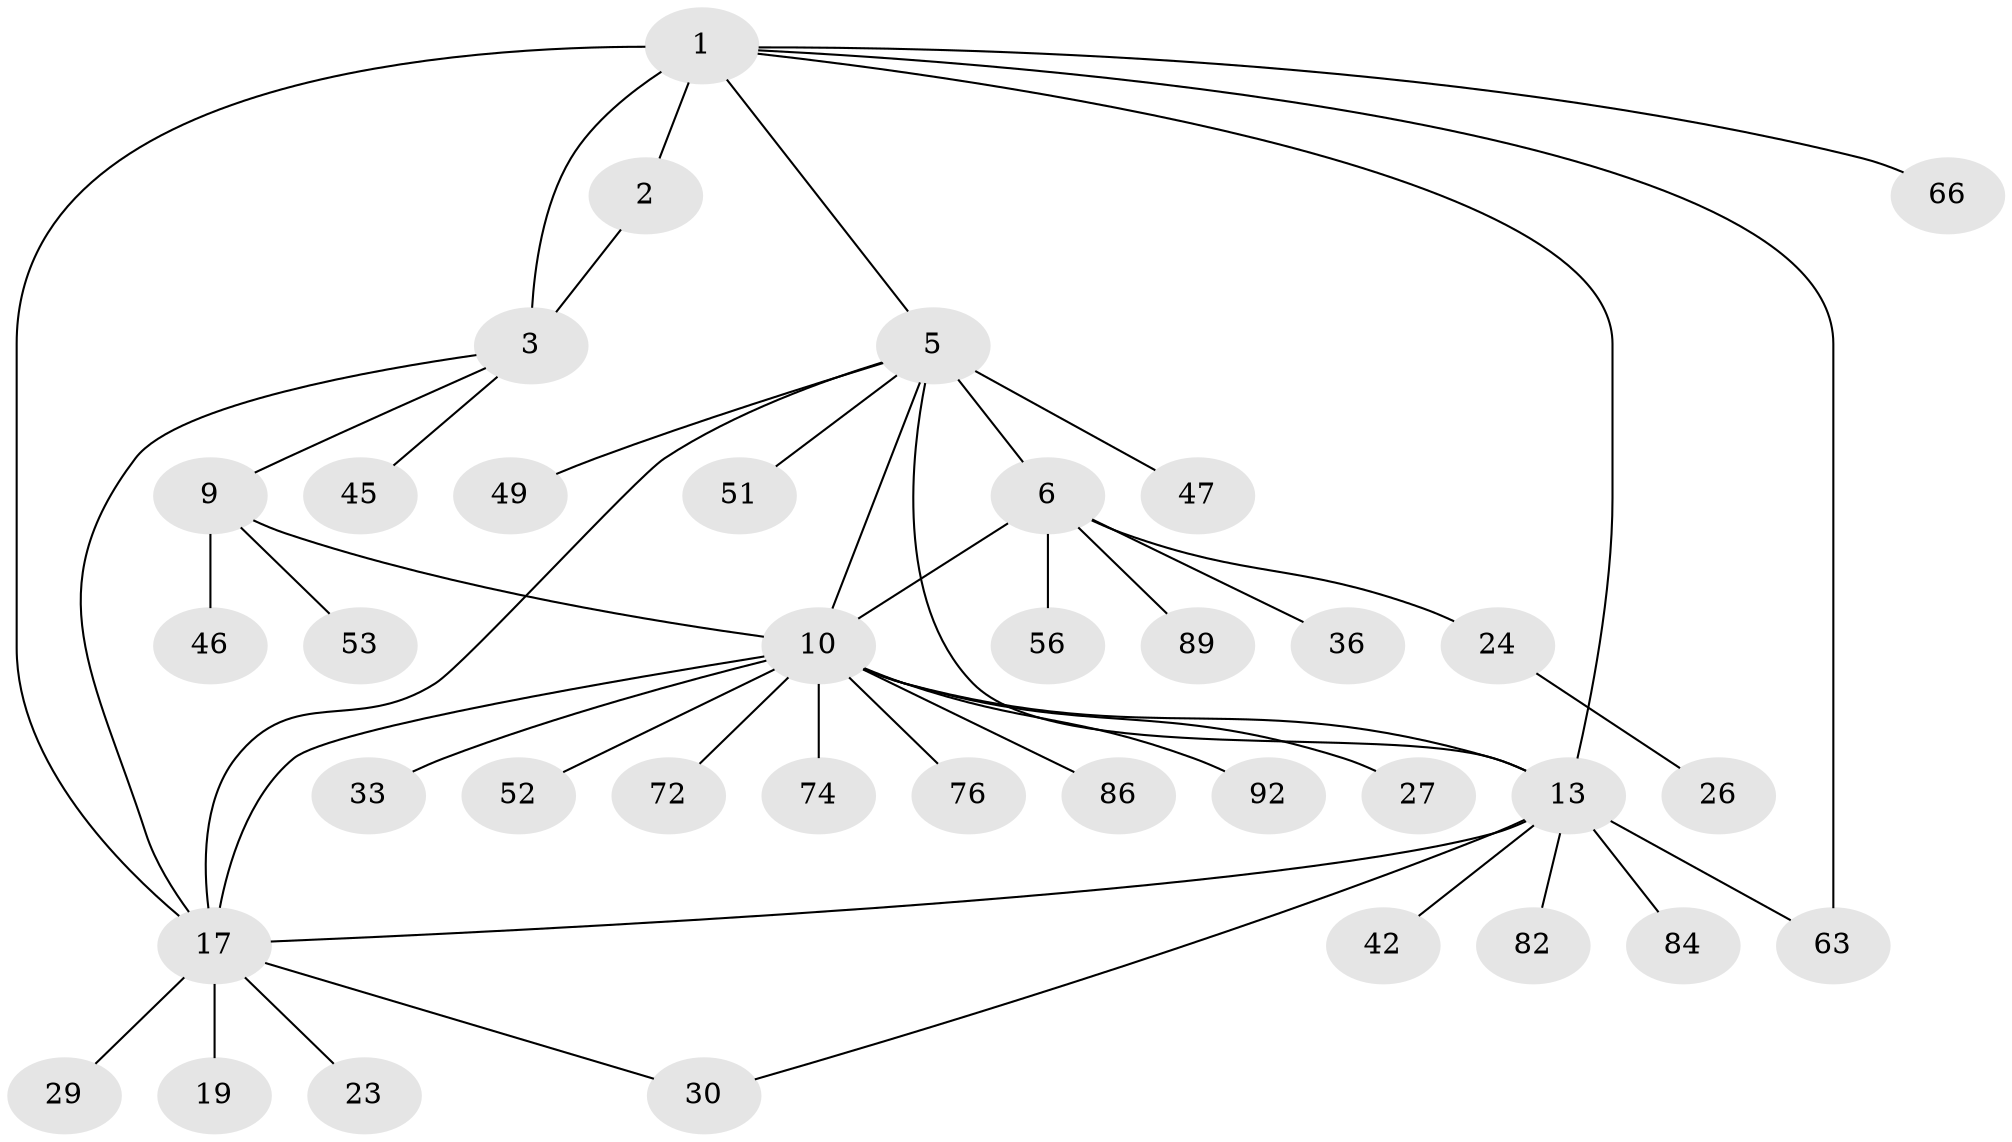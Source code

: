 // original degree distribution, {10: 0.02127659574468085, 3: 0.0425531914893617, 5: 0.031914893617021274, 4: 0.02127659574468085, 6: 0.06382978723404255, 9: 0.031914893617021274, 8: 0.010638297872340425, 7: 0.010638297872340425, 12: 0.010638297872340425, 2: 0.19148936170212766, 1: 0.5638297872340425}
// Generated by graph-tools (version 1.1) at 2025/19/03/04/25 18:19:28]
// undirected, 37 vertices, 47 edges
graph export_dot {
graph [start="1"]
  node [color=gray90,style=filled];
  1 [super="+50+40"];
  2;
  3 [super="+22+4"];
  5 [super="+78+7+54"];
  6 [super="+32"];
  9;
  10 [super="+35+11+12"];
  13 [super="+15"];
  17 [super="+25+21+18"];
  19 [super="+43+28+59+60"];
  23 [super="+94"];
  24;
  26 [super="+34+64"];
  27;
  29;
  30 [super="+37"];
  33 [super="+55"];
  36 [super="+48"];
  42 [super="+73"];
  45;
  46;
  47;
  49;
  51;
  52;
  53;
  56;
  63;
  66;
  72;
  74;
  76;
  82;
  84;
  86;
  89;
  92;
  1 -- 2;
  1 -- 3 [weight=2];
  1 -- 63;
  1 -- 66;
  1 -- 13;
  1 -- 5;
  1 -- 17;
  2 -- 3 [weight=2];
  3 -- 45;
  3 -- 17;
  3 -- 9;
  5 -- 6 [weight=3];
  5 -- 13 [weight=2];
  5 -- 47;
  5 -- 49;
  5 -- 51;
  5 -- 17;
  5 -- 10;
  6 -- 24;
  6 -- 36;
  6 -- 56;
  6 -- 89;
  6 -- 10;
  9 -- 10 [weight=3];
  9 -- 46;
  9 -- 53;
  10 -- 76;
  10 -- 86;
  10 -- 92;
  10 -- 17;
  10 -- 33;
  10 -- 72;
  10 -- 74;
  10 -- 52;
  10 -- 27;
  10 -- 13 [weight=2];
  13 -- 42;
  13 -- 82;
  13 -- 84;
  13 -- 30;
  13 -- 63;
  13 -- 17;
  17 -- 19 [weight=3];
  17 -- 30;
  17 -- 23;
  17 -- 29;
  24 -- 26;
}
